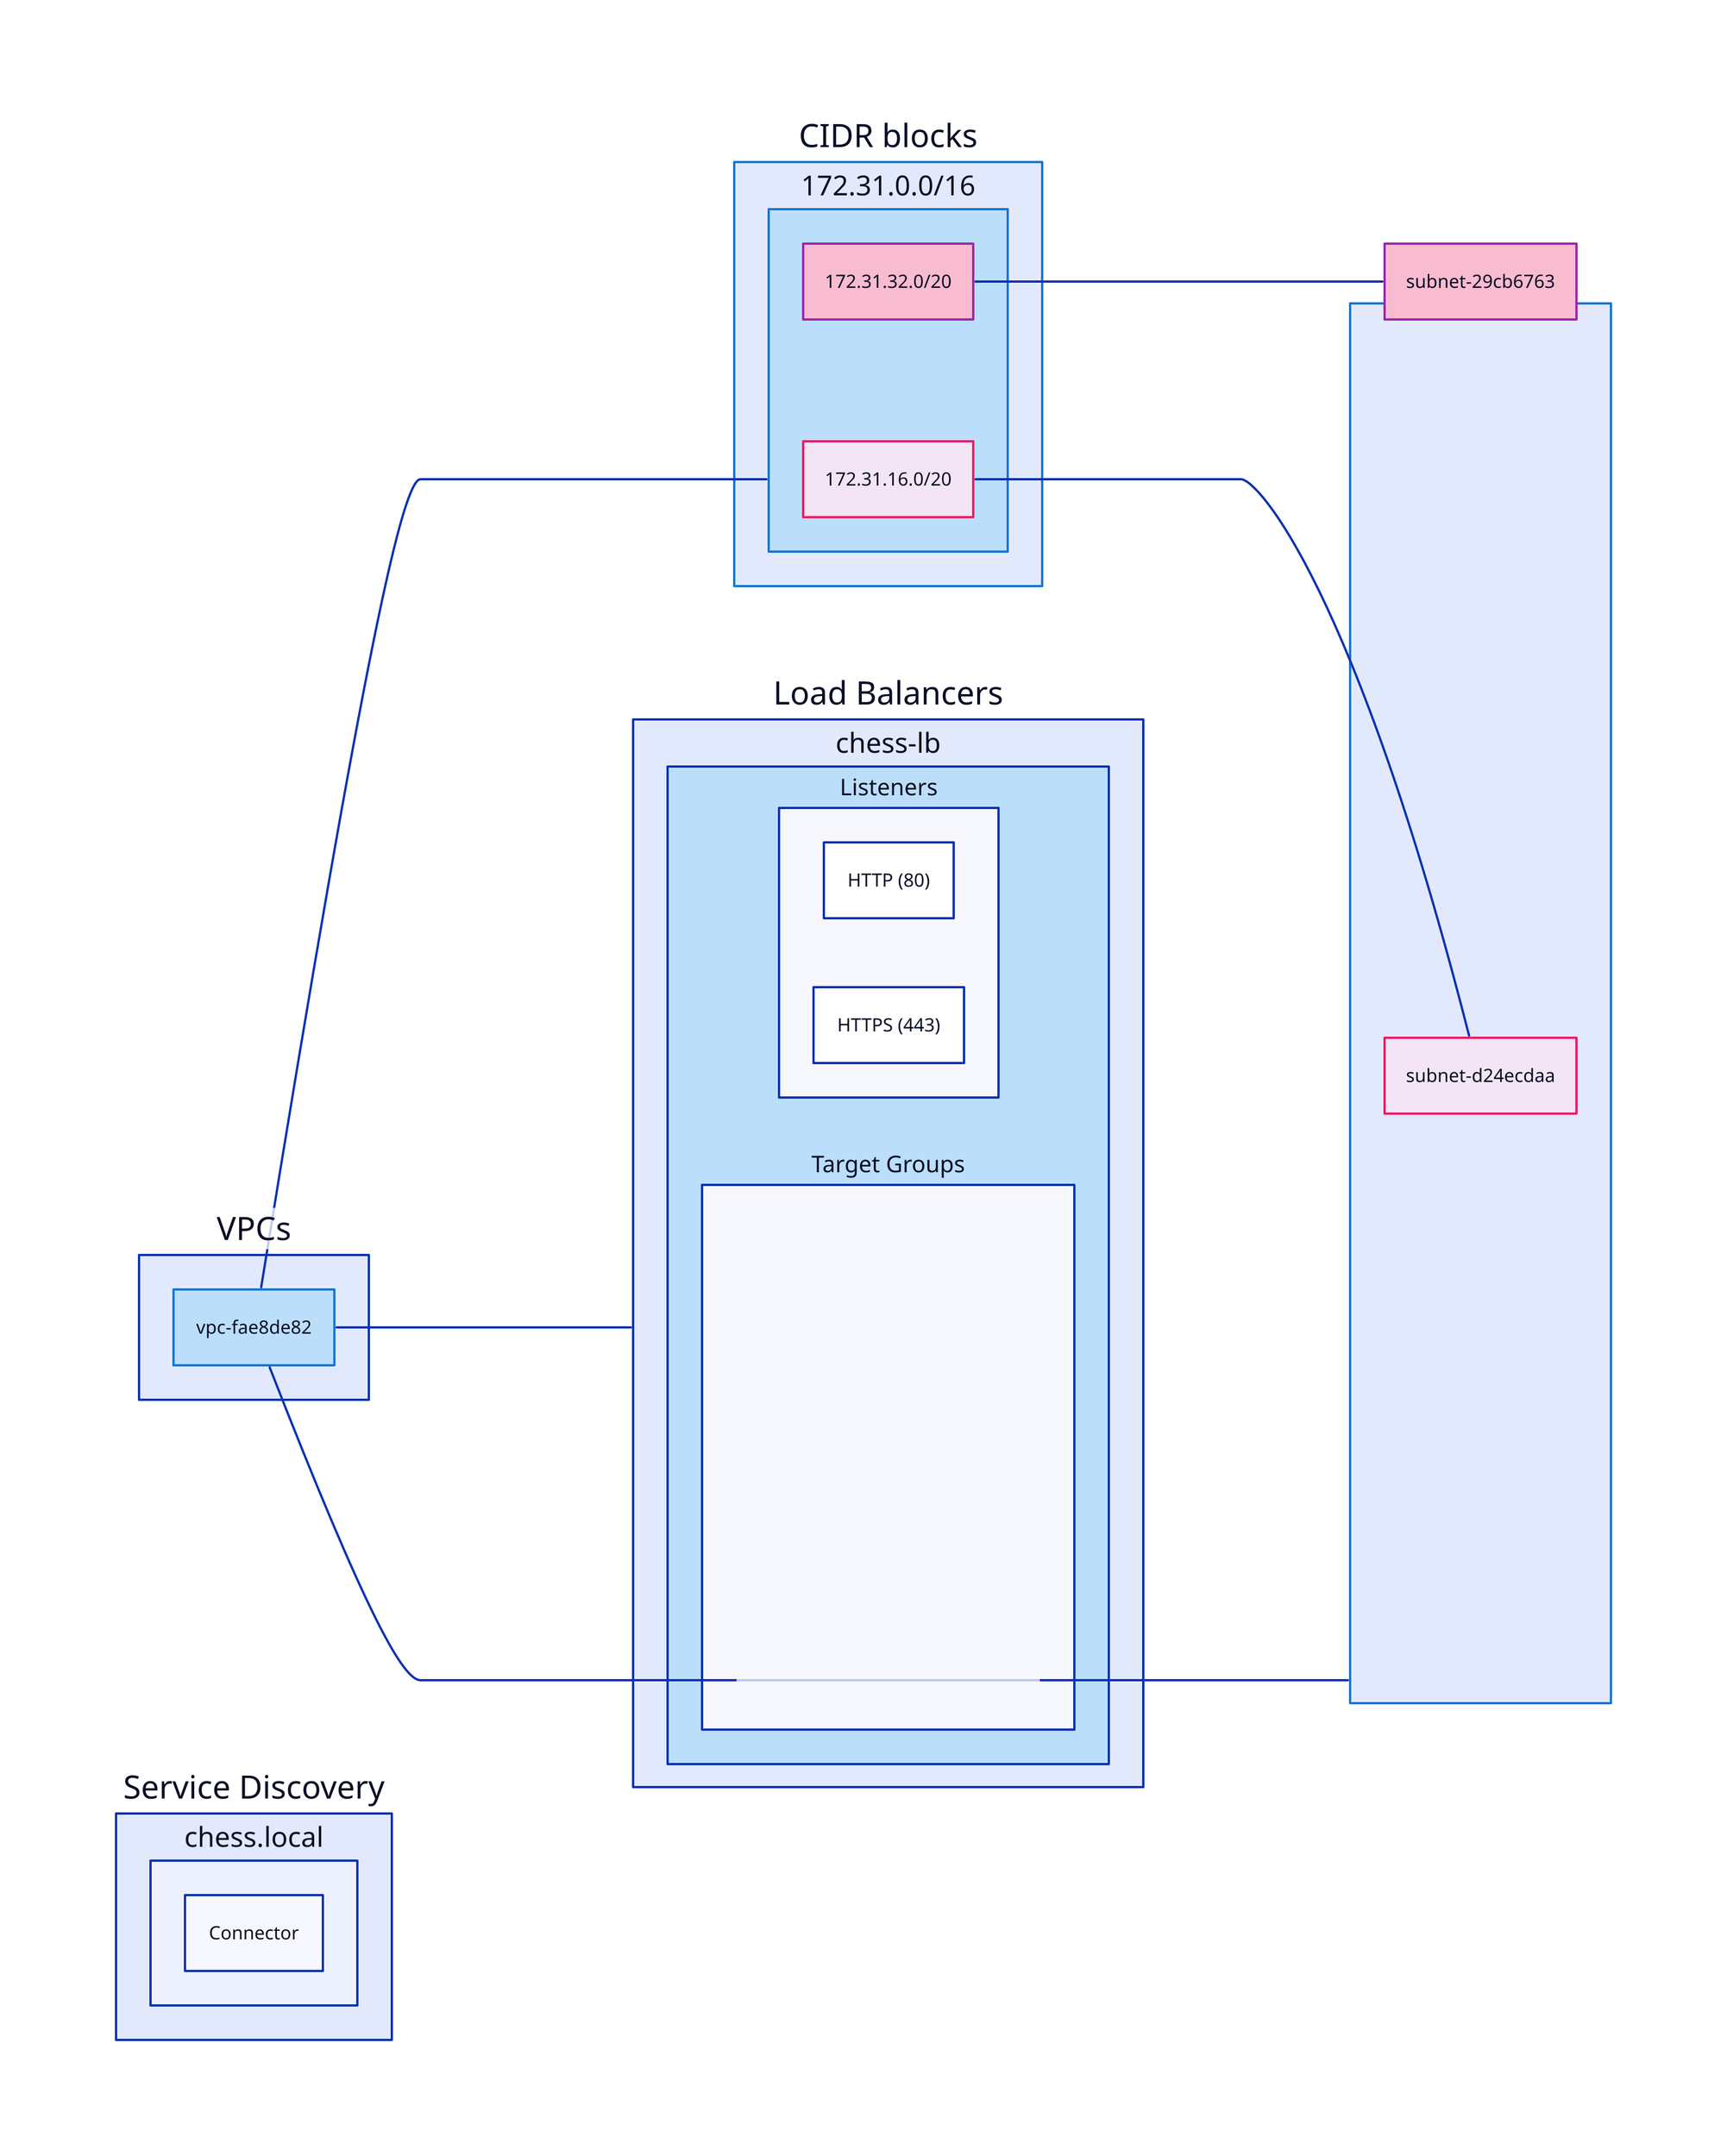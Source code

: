 direction: right
vars: {
  d2-config: {
    layout-engine: elk
    theme-id: 302
  }
}
_vpcs: VPCs {
  _vpc_fae8de82: vpc-fae8de82
}
_cidrs: CIDR blocks {
  _vpc: "172.31.0.0/16" {
    _sub_29cb6763: "172.31.32.0/20"
    _sub_d24ecdaa: "172.31.16.0/20"
  }
}
_subnets: Subnets {
  _sub_29cb6763: subnet-29cb6763
  _sub_d24ecdaa: "subnet-d24ecdaa"
}
_lbs: Load Balancers {
  _chess_lb: chess-lb {
    _listeners: Listeners {
      _http: HTTP (80)
      _https: HTTPS (443)
    }
    _tg: Target Groups {
      _health_checks: |md
        ## chess-connector-https
        * HTTP 172.31.28.226:8000 422 error 
        ## Chess UI
        * HTTP 172.31.36.113:80 timed out
        * HTTP 172.31.25.37:80 healthy
        ## Prototype Shiny TG
        * HTTP 172.31.28.98:3838 healthy
        ## Prototype Shiny TG 3939
        * HTTP    3939 no data
      |
    }
  }
}
_sd: Service Discovery {
  _chess_local: chess.local {
    _connector: Connector
  }
}

_vpcs._vpc_fae8de82 -- _subnets
_vpcs._vpc_fae8de82 -- _lbs
_vpcs._vpc_fae8de82 -- _cidrs._vpc
_cidrs._vpc._sub_29cb6763 -- _subnets._sub_29cb6763
_cidrs._vpc._sub_d24ecdaa -- _subnets._sub_d24ecdaa

# Good fill options: #e3f2fd #bbdefb #f3e5f5 #f8bbd0 #e8f5e9 #fff3e0 #fbe9e7
_vpcs._vpc_fae8de82.style.fill: "#bbdefb"
_lbs._chess_lb.style.fill: "#bbdefb"
_cidrs._vpc.style.fill: "#bbdefb"
_cidrs._vpc._sub_29cb6763.style.fill: "#f8bbd0"
_cidrs._vpc._sub_d24ecdaa.style.fill: "#f3e5f5"
_subnets._sub_29cb6763.style.fill: "#f8bbd0"
_subnets._sub_d24ecdaa.style.fill: "#f3e5f5"


# Good stroke options: #2196f3 #1976d2 #9c27b0 #e91e63 #4caf50  #ff9800 #ff5722
_cidrs.style.stroke: "#1976d2"
_vpcs._vpc_fae8de82.style.stroke: "#1976d2"
_cidrs._vpc.style.stroke: "#1976d2"
_cidrs._vpc._sub_29cb6763.style.stroke: "#9c27b0"
_cidrs._vpc._sub_d24ecdaa.style.stroke: "#e91e63"
_subnets.style.stroke: "#1976d2"
_subnets._sub_29cb6763.style.stroke: "#9c27b0"
_subnets._sub_d24ecdaa.style.stroke: "#e91e63"

